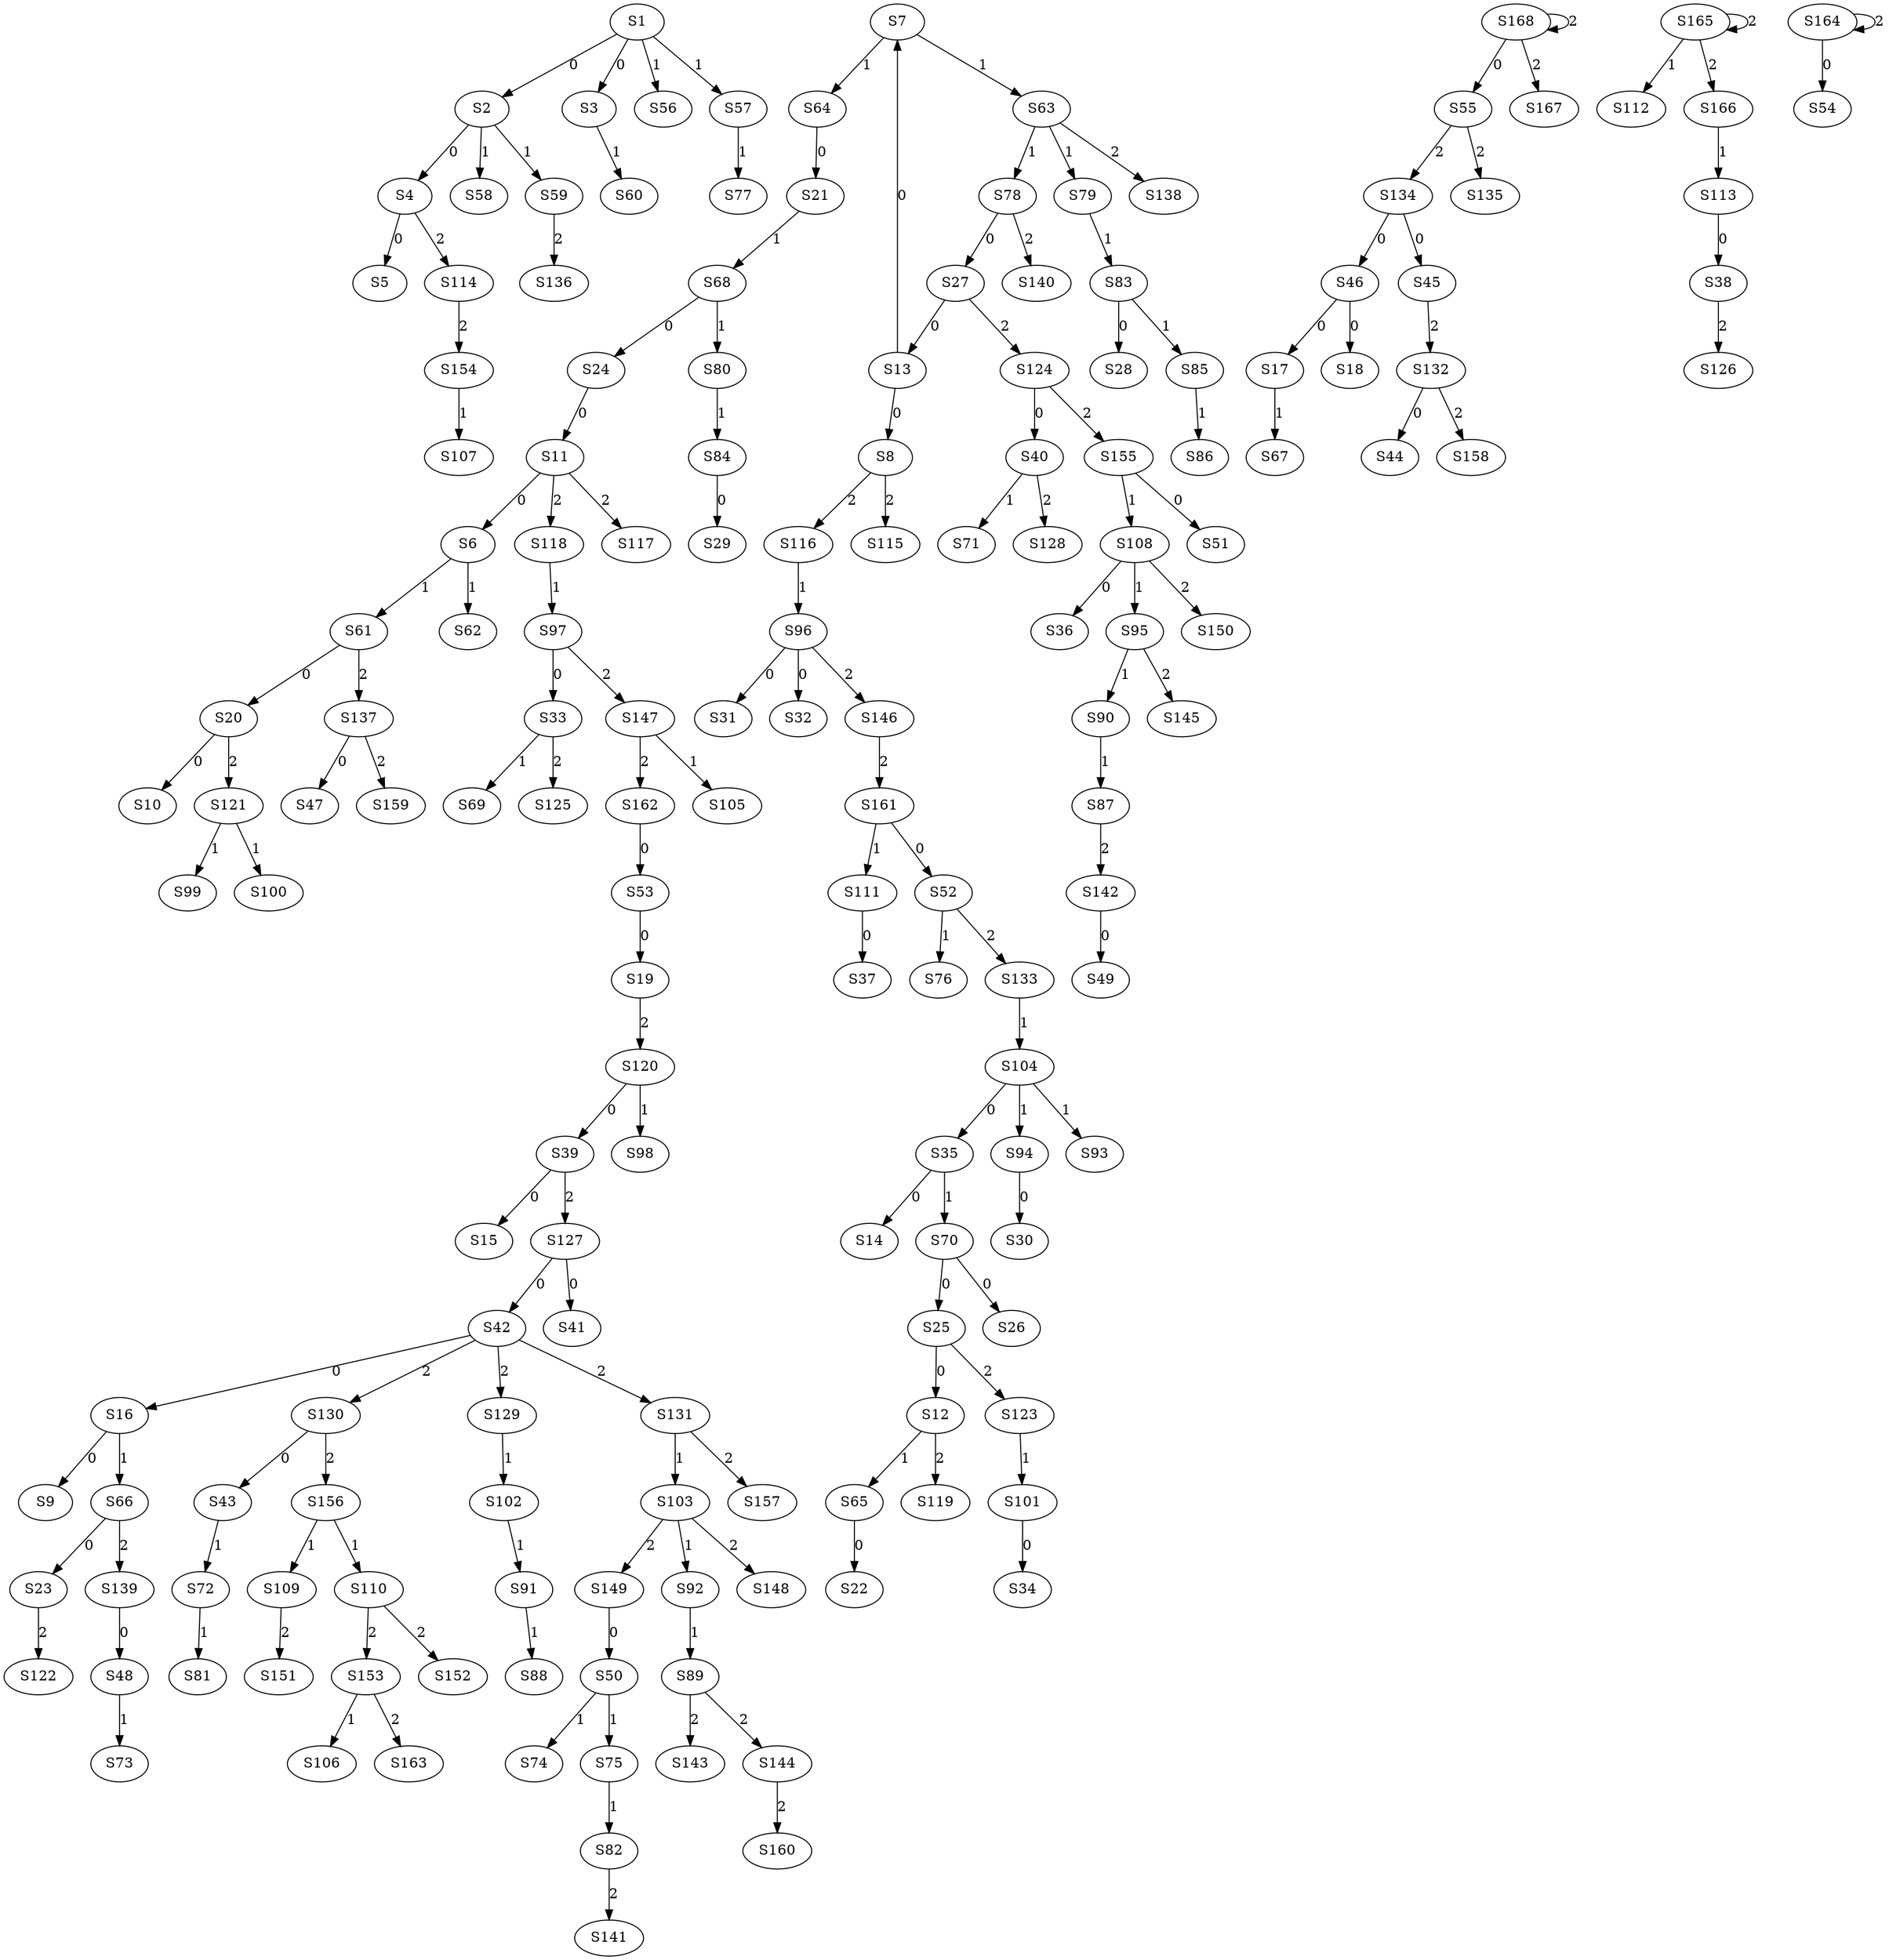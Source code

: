 strict digraph {
	S1 -> S2 [ label = 0 ];
	S1 -> S3 [ label = 0 ];
	S2 -> S4 [ label = 0 ];
	S4 -> S5 [ label = 0 ];
	S11 -> S6 [ label = 0 ];
	S13 -> S7 [ label = 0 ];
	S13 -> S8 [ label = 0 ];
	S16 -> S9 [ label = 0 ];
	S20 -> S10 [ label = 0 ];
	S24 -> S11 [ label = 0 ];
	S25 -> S12 [ label = 0 ];
	S27 -> S13 [ label = 0 ];
	S35 -> S14 [ label = 0 ];
	S39 -> S15 [ label = 0 ];
	S42 -> S16 [ label = 0 ];
	S46 -> S17 [ label = 0 ];
	S46 -> S18 [ label = 0 ];
	S53 -> S19 [ label = 0 ];
	S61 -> S20 [ label = 0 ];
	S64 -> S21 [ label = 0 ];
	S65 -> S22 [ label = 0 ];
	S66 -> S23 [ label = 0 ];
	S68 -> S24 [ label = 0 ];
	S70 -> S25 [ label = 0 ];
	S70 -> S26 [ label = 0 ];
	S78 -> S27 [ label = 0 ];
	S83 -> S28 [ label = 0 ];
	S84 -> S29 [ label = 0 ];
	S94 -> S30 [ label = 0 ];
	S96 -> S31 [ label = 0 ];
	S96 -> S32 [ label = 0 ];
	S97 -> S33 [ label = 0 ];
	S101 -> S34 [ label = 0 ];
	S104 -> S35 [ label = 0 ];
	S108 -> S36 [ label = 0 ];
	S111 -> S37 [ label = 0 ];
	S113 -> S38 [ label = 0 ];
	S120 -> S39 [ label = 0 ];
	S124 -> S40 [ label = 0 ];
	S127 -> S41 [ label = 0 ];
	S127 -> S42 [ label = 0 ];
	S130 -> S43 [ label = 0 ];
	S132 -> S44 [ label = 0 ];
	S134 -> S45 [ label = 0 ];
	S134 -> S46 [ label = 0 ];
	S137 -> S47 [ label = 0 ];
	S139 -> S48 [ label = 0 ];
	S142 -> S49 [ label = 0 ];
	S149 -> S50 [ label = 0 ];
	S155 -> S51 [ label = 0 ];
	S161 -> S52 [ label = 0 ];
	S162 -> S53 [ label = 0 ];
	S164 -> S54 [ label = 0 ];
	S168 -> S55 [ label = 0 ];
	S1 -> S56 [ label = 1 ];
	S1 -> S57 [ label = 1 ];
	S2 -> S58 [ label = 1 ];
	S2 -> S59 [ label = 1 ];
	S3 -> S60 [ label = 1 ];
	S6 -> S61 [ label = 1 ];
	S6 -> S62 [ label = 1 ];
	S7 -> S63 [ label = 1 ];
	S7 -> S64 [ label = 1 ];
	S12 -> S65 [ label = 1 ];
	S16 -> S66 [ label = 1 ];
	S17 -> S67 [ label = 1 ];
	S21 -> S68 [ label = 1 ];
	S33 -> S69 [ label = 1 ];
	S35 -> S70 [ label = 1 ];
	S40 -> S71 [ label = 1 ];
	S43 -> S72 [ label = 1 ];
	S48 -> S73 [ label = 1 ];
	S50 -> S74 [ label = 1 ];
	S50 -> S75 [ label = 1 ];
	S52 -> S76 [ label = 1 ];
	S57 -> S77 [ label = 1 ];
	S63 -> S78 [ label = 1 ];
	S63 -> S79 [ label = 1 ];
	S68 -> S80 [ label = 1 ];
	S72 -> S81 [ label = 1 ];
	S75 -> S82 [ label = 1 ];
	S79 -> S83 [ label = 1 ];
	S80 -> S84 [ label = 1 ];
	S83 -> S85 [ label = 1 ];
	S85 -> S86 [ label = 1 ];
	S90 -> S87 [ label = 1 ];
	S91 -> S88 [ label = 1 ];
	S92 -> S89 [ label = 1 ];
	S95 -> S90 [ label = 1 ];
	S102 -> S91 [ label = 1 ];
	S103 -> S92 [ label = 1 ];
	S104 -> S93 [ label = 1 ];
	S104 -> S94 [ label = 1 ];
	S108 -> S95 [ label = 1 ];
	S116 -> S96 [ label = 1 ];
	S118 -> S97 [ label = 1 ];
	S120 -> S98 [ label = 1 ];
	S121 -> S99 [ label = 1 ];
	S121 -> S100 [ label = 1 ];
	S123 -> S101 [ label = 1 ];
	S129 -> S102 [ label = 1 ];
	S131 -> S103 [ label = 1 ];
	S133 -> S104 [ label = 1 ];
	S147 -> S105 [ label = 1 ];
	S153 -> S106 [ label = 1 ];
	S154 -> S107 [ label = 1 ];
	S155 -> S108 [ label = 1 ];
	S156 -> S109 [ label = 1 ];
	S156 -> S110 [ label = 1 ];
	S161 -> S111 [ label = 1 ];
	S165 -> S112 [ label = 1 ];
	S166 -> S113 [ label = 1 ];
	S4 -> S114 [ label = 2 ];
	S8 -> S115 [ label = 2 ];
	S8 -> S116 [ label = 2 ];
	S11 -> S117 [ label = 2 ];
	S11 -> S118 [ label = 2 ];
	S12 -> S119 [ label = 2 ];
	S19 -> S120 [ label = 2 ];
	S20 -> S121 [ label = 2 ];
	S23 -> S122 [ label = 2 ];
	S25 -> S123 [ label = 2 ];
	S27 -> S124 [ label = 2 ];
	S33 -> S125 [ label = 2 ];
	S38 -> S126 [ label = 2 ];
	S39 -> S127 [ label = 2 ];
	S40 -> S128 [ label = 2 ];
	S42 -> S129 [ label = 2 ];
	S42 -> S130 [ label = 2 ];
	S42 -> S131 [ label = 2 ];
	S45 -> S132 [ label = 2 ];
	S52 -> S133 [ label = 2 ];
	S55 -> S134 [ label = 2 ];
	S55 -> S135 [ label = 2 ];
	S59 -> S136 [ label = 2 ];
	S61 -> S137 [ label = 2 ];
	S63 -> S138 [ label = 2 ];
	S66 -> S139 [ label = 2 ];
	S78 -> S140 [ label = 2 ];
	S82 -> S141 [ label = 2 ];
	S87 -> S142 [ label = 2 ];
	S89 -> S143 [ label = 2 ];
	S89 -> S144 [ label = 2 ];
	S95 -> S145 [ label = 2 ];
	S96 -> S146 [ label = 2 ];
	S97 -> S147 [ label = 2 ];
	S103 -> S148 [ label = 2 ];
	S103 -> S149 [ label = 2 ];
	S108 -> S150 [ label = 2 ];
	S109 -> S151 [ label = 2 ];
	S110 -> S152 [ label = 2 ];
	S110 -> S153 [ label = 2 ];
	S114 -> S154 [ label = 2 ];
	S124 -> S155 [ label = 2 ];
	S130 -> S156 [ label = 2 ];
	S131 -> S157 [ label = 2 ];
	S132 -> S158 [ label = 2 ];
	S137 -> S159 [ label = 2 ];
	S144 -> S160 [ label = 2 ];
	S146 -> S161 [ label = 2 ];
	S147 -> S162 [ label = 2 ];
	S153 -> S163 [ label = 2 ];
	S164 -> S164 [ label = 2 ];
	S165 -> S165 [ label = 2 ];
	S165 -> S166 [ label = 2 ];
	S168 -> S167 [ label = 2 ];
	S168 -> S168 [ label = 2 ];
}